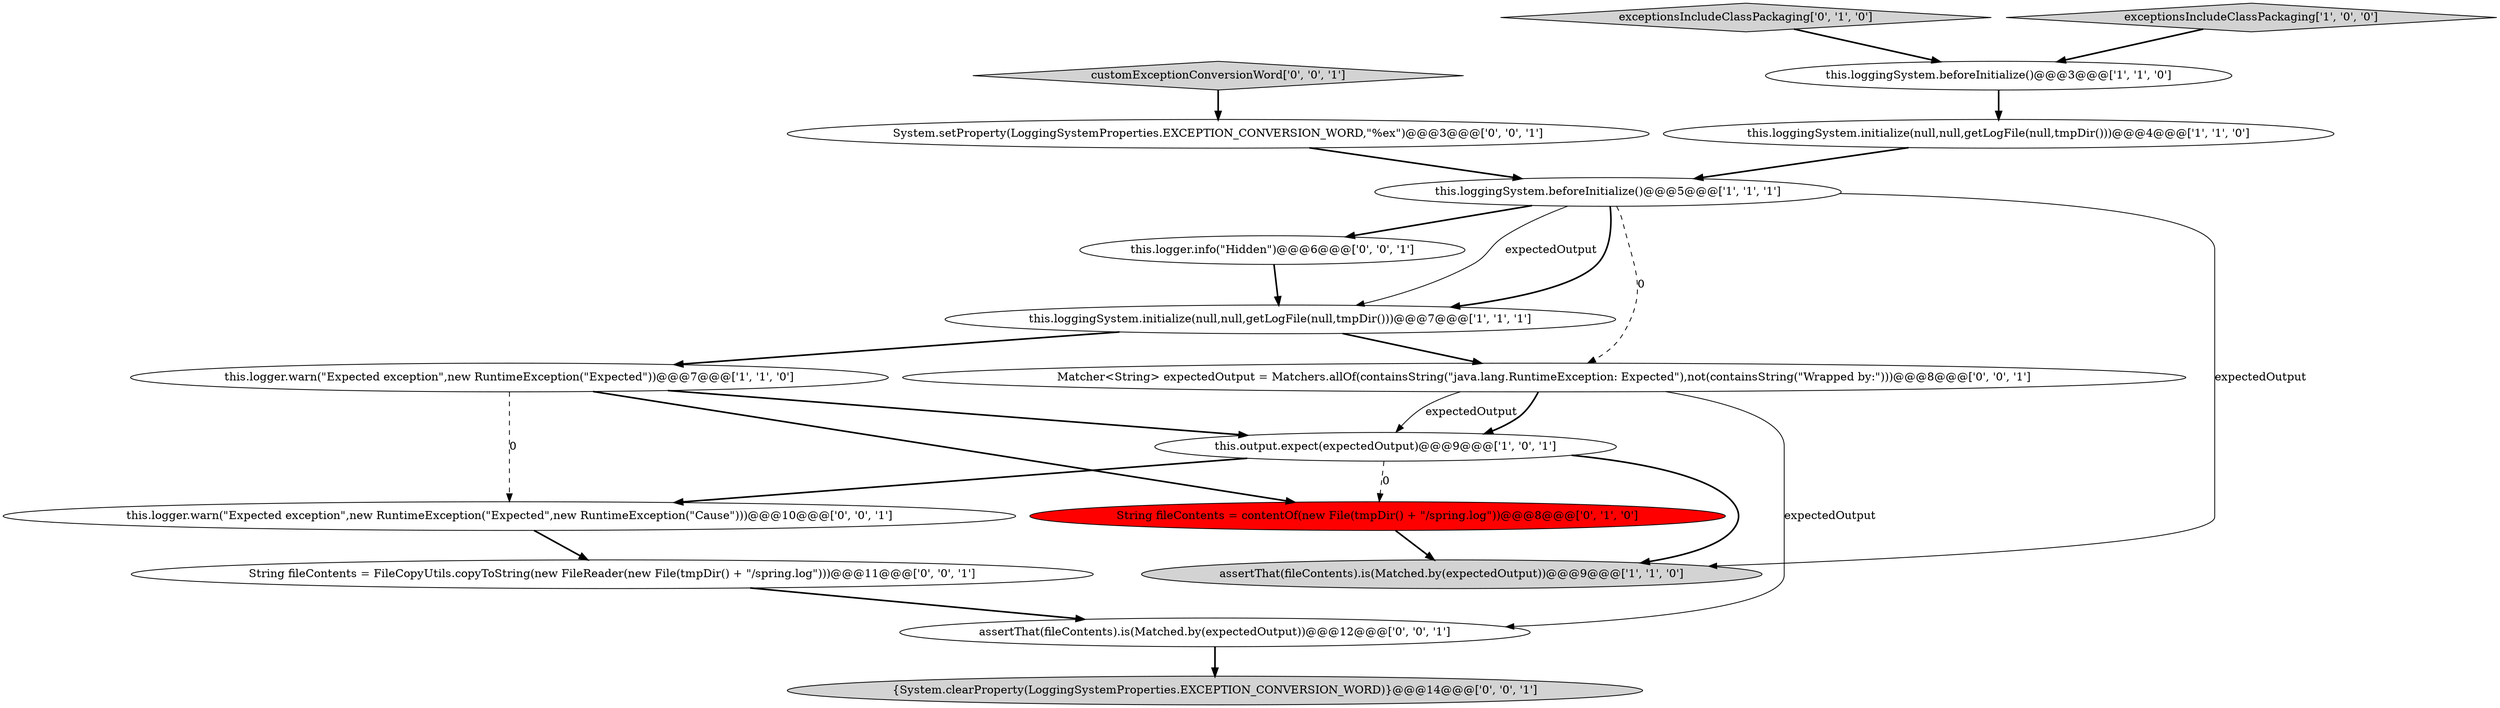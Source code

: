 digraph {
3 [style = filled, label = "this.loggingSystem.beforeInitialize()@@@5@@@['1', '1', '1']", fillcolor = white, shape = ellipse image = "AAA0AAABBB1BBB"];
5 [style = filled, label = "this.logger.warn(\"Expected exception\",new RuntimeException(\"Expected\"))@@@7@@@['1', '1', '0']", fillcolor = white, shape = ellipse image = "AAA0AAABBB1BBB"];
6 [style = filled, label = "assertThat(fileContents).is(Matched.by(expectedOutput))@@@9@@@['1', '1', '0']", fillcolor = lightgray, shape = ellipse image = "AAA0AAABBB1BBB"];
13 [style = filled, label = "customExceptionConversionWord['0', '0', '1']", fillcolor = lightgray, shape = diamond image = "AAA0AAABBB3BBB"];
14 [style = filled, label = "System.setProperty(LoggingSystemProperties.EXCEPTION_CONVERSION_WORD,\"%ex\")@@@3@@@['0', '0', '1']", fillcolor = white, shape = ellipse image = "AAA0AAABBB3BBB"];
10 [style = filled, label = "Matcher<String> expectedOutput = Matchers.allOf(containsString(\"java.lang.RuntimeException: Expected\"),not(containsString(\"Wrapped by:\")))@@@8@@@['0', '0', '1']", fillcolor = white, shape = ellipse image = "AAA0AAABBB3BBB"];
15 [style = filled, label = "this.logger.info(\"Hidden\")@@@6@@@['0', '0', '1']", fillcolor = white, shape = ellipse image = "AAA0AAABBB3BBB"];
7 [style = filled, label = "this.loggingSystem.beforeInitialize()@@@3@@@['1', '1', '0']", fillcolor = white, shape = ellipse image = "AAA0AAABBB1BBB"];
2 [style = filled, label = "this.loggingSystem.initialize(null,null,getLogFile(null,tmpDir()))@@@7@@@['1', '1', '1']", fillcolor = white, shape = ellipse image = "AAA0AAABBB1BBB"];
0 [style = filled, label = "this.output.expect(expectedOutput)@@@9@@@['1', '0', '1']", fillcolor = white, shape = ellipse image = "AAA0AAABBB1BBB"];
12 [style = filled, label = "this.logger.warn(\"Expected exception\",new RuntimeException(\"Expected\",new RuntimeException(\"Cause\")))@@@10@@@['0', '0', '1']", fillcolor = white, shape = ellipse image = "AAA0AAABBB3BBB"];
8 [style = filled, label = "String fileContents = contentOf(new File(tmpDir() + \"/spring.log\"))@@@8@@@['0', '1', '0']", fillcolor = red, shape = ellipse image = "AAA1AAABBB2BBB"];
17 [style = filled, label = "assertThat(fileContents).is(Matched.by(expectedOutput))@@@12@@@['0', '0', '1']", fillcolor = white, shape = ellipse image = "AAA0AAABBB3BBB"];
9 [style = filled, label = "exceptionsIncludeClassPackaging['0', '1', '0']", fillcolor = lightgray, shape = diamond image = "AAA0AAABBB2BBB"];
16 [style = filled, label = "String fileContents = FileCopyUtils.copyToString(new FileReader(new File(tmpDir() + \"/spring.log\")))@@@11@@@['0', '0', '1']", fillcolor = white, shape = ellipse image = "AAA0AAABBB3BBB"];
11 [style = filled, label = "{System.clearProperty(LoggingSystemProperties.EXCEPTION_CONVERSION_WORD)}@@@14@@@['0', '0', '1']", fillcolor = lightgray, shape = ellipse image = "AAA0AAABBB3BBB"];
4 [style = filled, label = "this.loggingSystem.initialize(null,null,getLogFile(null,tmpDir()))@@@4@@@['1', '1', '0']", fillcolor = white, shape = ellipse image = "AAA0AAABBB1BBB"];
1 [style = filled, label = "exceptionsIncludeClassPackaging['1', '0', '0']", fillcolor = lightgray, shape = diamond image = "AAA0AAABBB1BBB"];
14->3 [style = bold, label=""];
4->3 [style = bold, label=""];
5->8 [style = bold, label=""];
15->2 [style = bold, label=""];
5->12 [style = dashed, label="0"];
3->2 [style = solid, label="expectedOutput"];
0->6 [style = bold, label=""];
0->12 [style = bold, label=""];
8->6 [style = bold, label=""];
3->15 [style = bold, label=""];
12->16 [style = bold, label=""];
7->4 [style = bold, label=""];
16->17 [style = bold, label=""];
9->7 [style = bold, label=""];
2->10 [style = bold, label=""];
1->7 [style = bold, label=""];
10->0 [style = solid, label="expectedOutput"];
3->2 [style = bold, label=""];
5->0 [style = bold, label=""];
10->0 [style = bold, label=""];
0->8 [style = dashed, label="0"];
3->10 [style = dashed, label="0"];
3->6 [style = solid, label="expectedOutput"];
10->17 [style = solid, label="expectedOutput"];
13->14 [style = bold, label=""];
2->5 [style = bold, label=""];
17->11 [style = bold, label=""];
}
